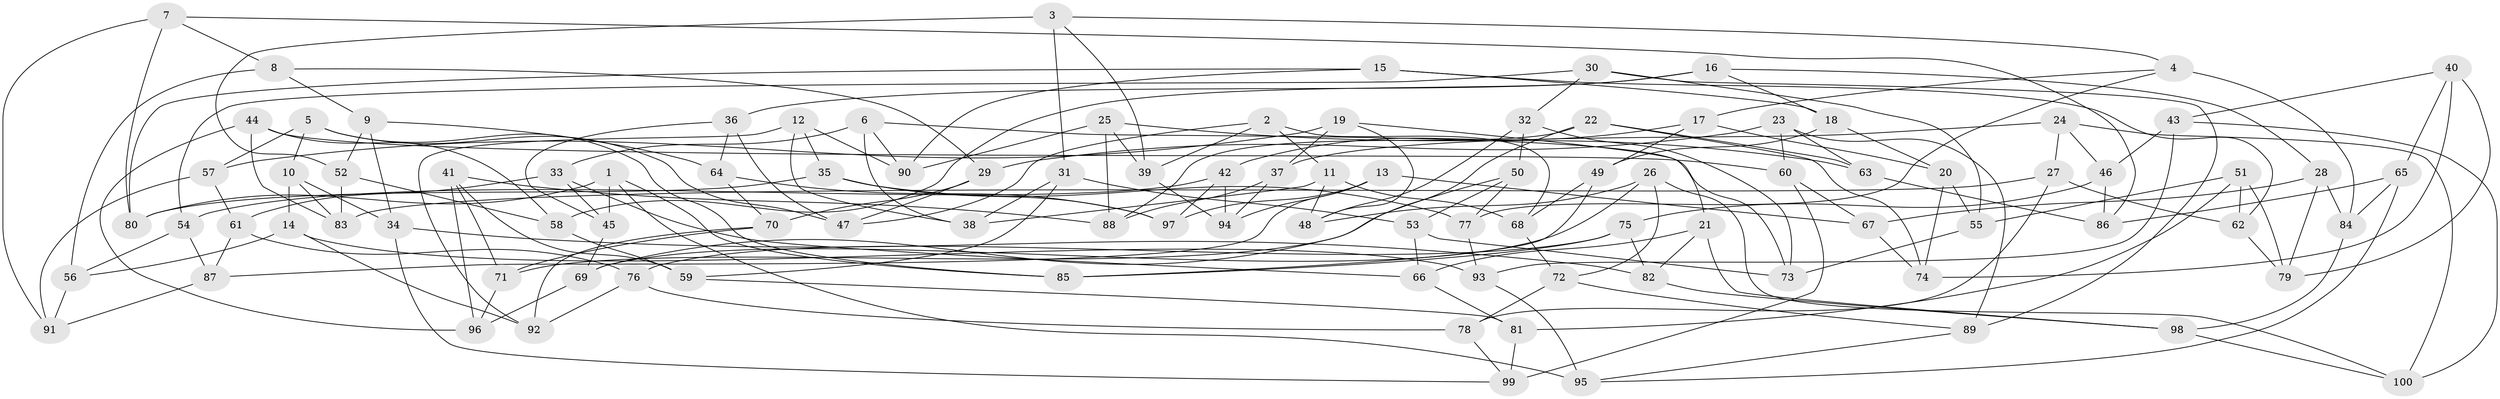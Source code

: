 // Generated by graph-tools (version 1.1) at 2025/50/03/09/25 03:50:49]
// undirected, 100 vertices, 200 edges
graph export_dot {
graph [start="1"]
  node [color=gray90,style=filled];
  1;
  2;
  3;
  4;
  5;
  6;
  7;
  8;
  9;
  10;
  11;
  12;
  13;
  14;
  15;
  16;
  17;
  18;
  19;
  20;
  21;
  22;
  23;
  24;
  25;
  26;
  27;
  28;
  29;
  30;
  31;
  32;
  33;
  34;
  35;
  36;
  37;
  38;
  39;
  40;
  41;
  42;
  43;
  44;
  45;
  46;
  47;
  48;
  49;
  50;
  51;
  52;
  53;
  54;
  55;
  56;
  57;
  58;
  59;
  60;
  61;
  62;
  63;
  64;
  65;
  66;
  67;
  68;
  69;
  70;
  71;
  72;
  73;
  74;
  75;
  76;
  77;
  78;
  79;
  80;
  81;
  82;
  83;
  84;
  85;
  86;
  87;
  88;
  89;
  90;
  91;
  92;
  93;
  94;
  95;
  96;
  97;
  98;
  99;
  100;
  1 -- 95;
  1 -- 45;
  1 -- 85;
  1 -- 80;
  2 -- 68;
  2 -- 39;
  2 -- 47;
  2 -- 11;
  3 -- 31;
  3 -- 39;
  3 -- 52;
  3 -- 4;
  4 -- 17;
  4 -- 77;
  4 -- 84;
  5 -- 10;
  5 -- 85;
  5 -- 47;
  5 -- 57;
  6 -- 38;
  6 -- 73;
  6 -- 33;
  6 -- 90;
  7 -- 8;
  7 -- 80;
  7 -- 86;
  7 -- 91;
  8 -- 56;
  8 -- 9;
  8 -- 29;
  9 -- 52;
  9 -- 64;
  9 -- 34;
  10 -- 14;
  10 -- 34;
  10 -- 83;
  11 -- 48;
  11 -- 68;
  11 -- 38;
  12 -- 38;
  12 -- 35;
  12 -- 92;
  12 -- 90;
  13 -- 67;
  13 -- 94;
  13 -- 97;
  13 -- 87;
  14 -- 56;
  14 -- 93;
  14 -- 92;
  15 -- 90;
  15 -- 62;
  15 -- 18;
  15 -- 80;
  16 -- 28;
  16 -- 36;
  16 -- 18;
  16 -- 58;
  17 -- 20;
  17 -- 42;
  17 -- 49;
  18 -- 20;
  18 -- 49;
  19 -- 57;
  19 -- 48;
  19 -- 21;
  19 -- 37;
  20 -- 55;
  20 -- 74;
  21 -- 66;
  21 -- 98;
  21 -- 82;
  22 -- 69;
  22 -- 88;
  22 -- 74;
  22 -- 63;
  23 -- 29;
  23 -- 60;
  23 -- 89;
  23 -- 63;
  24 -- 27;
  24 -- 100;
  24 -- 46;
  24 -- 37;
  25 -- 90;
  25 -- 39;
  25 -- 63;
  25 -- 88;
  26 -- 100;
  26 -- 48;
  26 -- 69;
  26 -- 72;
  27 -- 62;
  27 -- 78;
  27 -- 83;
  28 -- 79;
  28 -- 84;
  28 -- 67;
  29 -- 47;
  29 -- 70;
  30 -- 32;
  30 -- 55;
  30 -- 89;
  30 -- 54;
  31 -- 59;
  31 -- 53;
  31 -- 38;
  32 -- 48;
  32 -- 73;
  32 -- 50;
  33 -- 66;
  33 -- 45;
  33 -- 61;
  34 -- 99;
  34 -- 82;
  35 -- 97;
  35 -- 77;
  35 -- 80;
  36 -- 47;
  36 -- 45;
  36 -- 64;
  37 -- 88;
  37 -- 94;
  39 -- 94;
  40 -- 65;
  40 -- 79;
  40 -- 74;
  40 -- 43;
  41 -- 59;
  41 -- 88;
  41 -- 96;
  41 -- 71;
  42 -- 94;
  42 -- 54;
  42 -- 97;
  43 -- 100;
  43 -- 93;
  43 -- 46;
  44 -- 58;
  44 -- 60;
  44 -- 96;
  44 -- 83;
  45 -- 69;
  46 -- 86;
  46 -- 75;
  49 -- 85;
  49 -- 68;
  50 -- 77;
  50 -- 53;
  50 -- 71;
  51 -- 62;
  51 -- 55;
  51 -- 79;
  51 -- 81;
  52 -- 83;
  52 -- 58;
  53 -- 66;
  53 -- 73;
  54 -- 56;
  54 -- 87;
  55 -- 73;
  56 -- 91;
  57 -- 91;
  57 -- 61;
  58 -- 59;
  59 -- 81;
  60 -- 67;
  60 -- 99;
  61 -- 87;
  61 -- 76;
  62 -- 79;
  63 -- 86;
  64 -- 97;
  64 -- 70;
  65 -- 86;
  65 -- 95;
  65 -- 84;
  66 -- 81;
  67 -- 74;
  68 -- 72;
  69 -- 96;
  70 -- 92;
  70 -- 71;
  71 -- 96;
  72 -- 78;
  72 -- 89;
  75 -- 76;
  75 -- 82;
  75 -- 85;
  76 -- 92;
  76 -- 78;
  77 -- 93;
  78 -- 99;
  81 -- 99;
  82 -- 98;
  84 -- 98;
  87 -- 91;
  89 -- 95;
  93 -- 95;
  98 -- 100;
}
